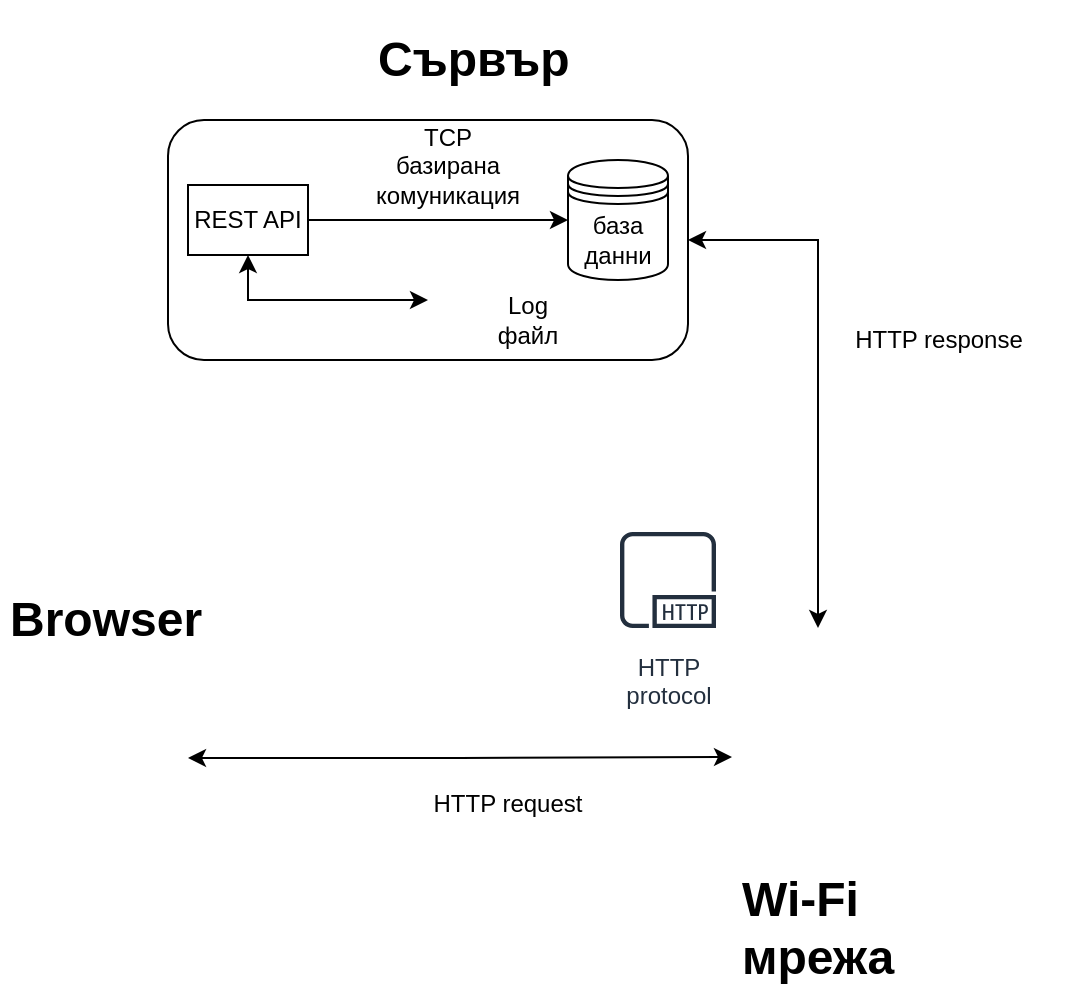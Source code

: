 <mxfile version="12.5.1" type="device"><diagram id="yaxO8EvK3V7uGrDb5Y0V" name="Page-1"><mxGraphModel dx="1346" dy="781" grid="1" gridSize="10" guides="1" tooltips="1" connect="1" arrows="1" fold="1" page="1" pageScale="1" pageWidth="850" pageHeight="1100" math="0" shadow="0"><root><mxCell id="0"/><mxCell id="1" parent="0"/><mxCell id="09XGv41mtsADDE90TomU-53" style="edgeStyle=orthogonalEdgeStyle;rounded=0;orthogonalLoop=1;jettySize=auto;html=1;exitX=1;exitY=0.5;exitDx=0;exitDy=0;startArrow=classic;startFill=1;entryX=1;entryY=0.5;entryDx=0;entryDy=0;" parent="1" source="09XGv41mtsADDE90TomU-1" target="09XGv41mtsADDE90TomU-73" edge="1"><mxGeometry relative="1" as="geometry"><mxPoint x="559" y="330" as="targetPoint"/></mxGeometry></mxCell><mxCell id="09XGv41mtsADDE90TomU-1" value="" style="rounded=1;whiteSpace=wrap;html=1;" parent="1" vertex="1"><mxGeometry x="240" y="90" width="260" height="120" as="geometry"/></mxCell><mxCell id="09XGv41mtsADDE90TomU-4" value="база данни" style="shape=datastore;whiteSpace=wrap;html=1;" parent="1" vertex="1"><mxGeometry x="440" y="110" width="50" height="60" as="geometry"/></mxCell><mxCell id="09XGv41mtsADDE90TomU-7" style="edgeStyle=orthogonalEdgeStyle;rounded=0;orthogonalLoop=1;jettySize=auto;html=1;exitX=1;exitY=0.5;exitDx=0;exitDy=0;entryX=0;entryY=0.5;entryDx=0;entryDy=0;" parent="1" source="09XGv41mtsADDE90TomU-5" target="09XGv41mtsADDE90TomU-4" edge="1"><mxGeometry relative="1" as="geometry"/></mxCell><mxCell id="09XGv41mtsADDE90TomU-94" style="edgeStyle=orthogonalEdgeStyle;rounded=0;orthogonalLoop=1;jettySize=auto;html=1;startArrow=classic;startFill=1;fontSize=12;" parent="1" source="09XGv41mtsADDE90TomU-5" target="09XGv41mtsADDE90TomU-83" edge="1"><mxGeometry relative="1" as="geometry"><Array as="points"><mxPoint x="280" y="180"/></Array></mxGeometry></mxCell><mxCell id="09XGv41mtsADDE90TomU-5" value="REST API" style="rounded=0;whiteSpace=wrap;html=1;" parent="1" vertex="1"><mxGeometry x="250" y="122.5" width="60" height="35" as="geometry"/></mxCell><mxCell id="09XGv41mtsADDE90TomU-8" value="&lt;div&gt;TCP базирана комуникация&lt;/div&gt;" style="text;html=1;strokeColor=none;fillColor=none;align=center;verticalAlign=middle;whiteSpace=wrap;rounded=0;" parent="1" vertex="1"><mxGeometry x="360" y="102.5" width="40" height="20" as="geometry"/></mxCell><mxCell id="09XGv41mtsADDE90TomU-52" style="edgeStyle=orthogonalEdgeStyle;rounded=0;orthogonalLoop=1;jettySize=auto;html=1;startArrow=classic;startFill=1;entryX=0.25;entryY=0;entryDx=0;entryDy=0;exitX=1;exitY=0.5;exitDx=0;exitDy=0;" parent="1" target="09XGv41mtsADDE90TomU-73" edge="1" source="RjSpu48OJoaFLDDv-a7N-15"><mxGeometry relative="1" as="geometry"><mxPoint x="303" y="409" as="sourcePoint"/><mxPoint x="490" y="410" as="targetPoint"/></mxGeometry></mxCell><mxCell id="09XGv41mtsADDE90TomU-51" value="HTTP&#xA;protocol" style="outlineConnect=0;fontColor=#232F3E;gradientColor=none;strokeColor=#232F3E;fillColor=#ffffff;dashed=0;verticalLabelPosition=bottom;verticalAlign=top;align=center;html=1;fontSize=12;fontStyle=0;aspect=fixed;shape=mxgraph.aws4.resourceIcon;resIcon=mxgraph.aws4.http_protocol;" parent="1" vertex="1"><mxGeometry x="460" y="290" width="60" height="60" as="geometry"/></mxCell><mxCell id="09XGv41mtsADDE90TomU-71" value="" style="shape=image;html=1;verticalAlign=top;verticalLabelPosition=bottom;labelBackgroundColor=#ffffff;imageAspect=0;aspect=fixed;image=https://cdn2.iconfinder.com/data/icons/home-appliances-furnitures/100/wifi-128.png" parent="1" vertex="1"><mxGeometry x="541" y="422" width="48" height="48" as="geometry"/></mxCell><mxCell id="09XGv41mtsADDE90TomU-73" value="" style="shape=image;html=1;verticalAlign=top;verticalLabelPosition=bottom;labelBackgroundColor=#ffffff;imageAspect=0;aspect=fixed;image=https://cdn0.iconfinder.com/data/icons/elasto-online-store/26/00-ELASTOFONT-STORE-READY_contactless-128.png;rotation=-90;" parent="1" vertex="1"><mxGeometry x="522" y="344" width="86" height="86" as="geometry"/></mxCell><mxCell id="09XGv41mtsADDE90TomU-83" value="" style="shape=image;html=1;verticalAlign=top;verticalLabelPosition=bottom;labelBackgroundColor=#ffffff;imageAspect=0;aspect=fixed;image=https://cdn0.iconfinder.com/data/icons/feather/96/591262-file-128.png;strokeColor=#000000;strokeWidth=1;fillColor=#010203;gradientColor=none;fontSize=12;" parent="1" vertex="1"><mxGeometry x="370" y="170" width="30" height="30" as="geometry"/></mxCell><mxCell id="09XGv41mtsADDE90TomU-86" value="&lt;h1&gt;Browser&lt;br&gt;&lt;/h1&gt;" style="text;html=1;strokeColor=none;fillColor=none;spacing=5;spacingTop=-20;whiteSpace=wrap;overflow=hidden;rounded=0;fontSize=12;" parent="1" vertex="1"><mxGeometry x="156" y="320" width="110" height="40" as="geometry"/></mxCell><mxCell id="09XGv41mtsADDE90TomU-87" value="&lt;h1&gt;Сървър&lt;br&gt;&lt;/h1&gt;" style="text;html=1;strokeColor=none;fillColor=none;spacing=5;spacingTop=-20;whiteSpace=wrap;overflow=hidden;rounded=0;fontSize=12;" parent="1" vertex="1"><mxGeometry x="340" y="40" width="110" height="40" as="geometry"/></mxCell><mxCell id="09XGv41mtsADDE90TomU-89" value="Log файл" style="text;html=1;strokeColor=none;fillColor=none;align=center;verticalAlign=middle;whiteSpace=wrap;rounded=0;fontSize=12;" parent="1" vertex="1"><mxGeometry x="400" y="180" width="40" height="20" as="geometry"/></mxCell><mxCell id="09XGv41mtsADDE90TomU-95" value="&lt;div&gt;HTTP request&lt;/div&gt;" style="text;html=1;strokeColor=none;fillColor=none;align=center;verticalAlign=middle;whiteSpace=wrap;rounded=0;fontSize=12;" parent="1" vertex="1"><mxGeometry x="320" y="422" width="180" height="20" as="geometry"/></mxCell><mxCell id="09XGv41mtsADDE90TomU-97" value="&lt;h1&gt;Wi-Fi мрежа&lt;br&gt;&lt;/h1&gt;" style="text;html=1;strokeColor=none;fillColor=none;spacing=5;spacingTop=-20;whiteSpace=wrap;overflow=hidden;rounded=0;fontSize=12;" parent="1" vertex="1"><mxGeometry x="522" y="460" width="90" height="70" as="geometry"/></mxCell><mxCell id="09XGv41mtsADDE90TomU-101" value="&lt;div&gt;HTTP response&lt;/div&gt;" style="text;html=1;strokeColor=none;fillColor=none;align=center;verticalAlign=middle;whiteSpace=wrap;rounded=0;fontSize=12;" parent="1" vertex="1"><mxGeometry x="550" y="190" width="151" height="20" as="geometry"/></mxCell><mxCell id="RjSpu48OJoaFLDDv-a7N-15" value="" style="shape=image;html=1;verticalAlign=top;verticalLabelPosition=bottom;labelBackgroundColor=#ffffff;imageAspect=0;aspect=fixed;image=https://cdn1.iconfinder.com/data/icons/seo-outline-colored-free/128/window-128.png" vertex="1" parent="1"><mxGeometry x="172" y="370" width="78" height="78" as="geometry"/></mxCell></root></mxGraphModel></diagram></mxfile>